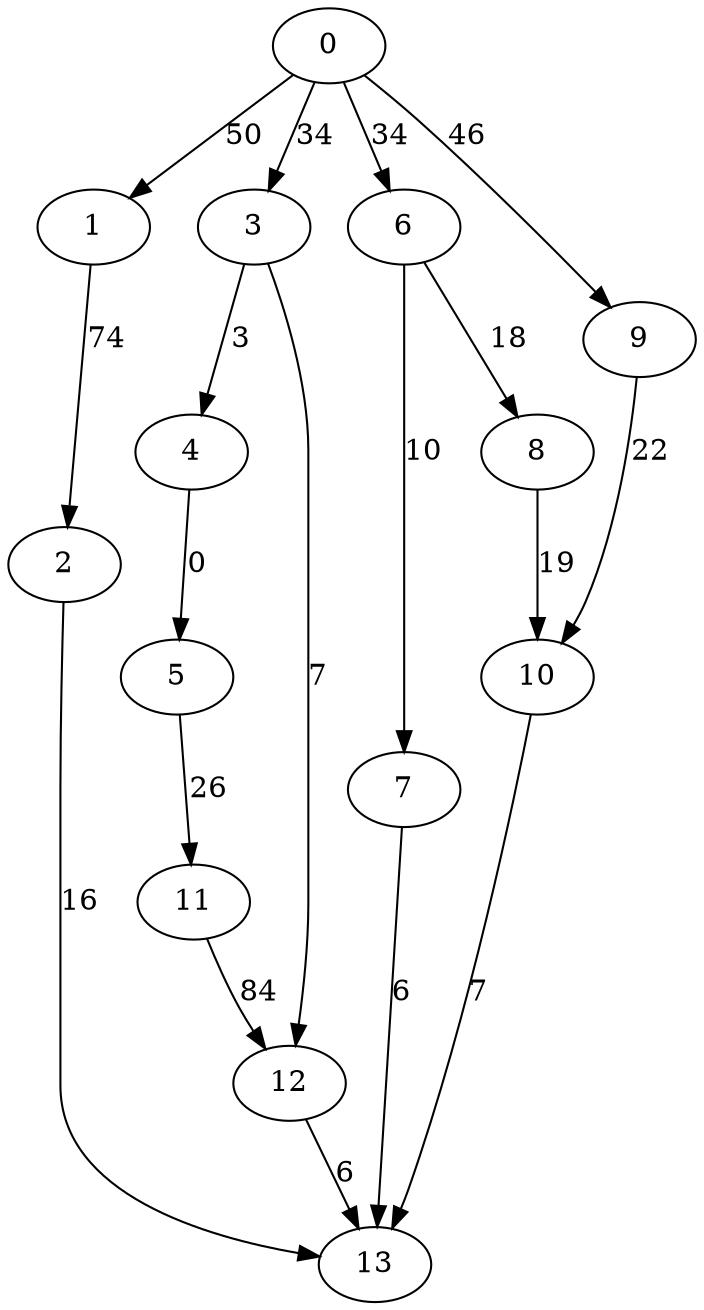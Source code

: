 digraph data4 {
0 -> 1 [ label = 50 ];
0 -> 3 [ label = 34 ];
0 -> 6 [ label = 34 ];
0 -> 9 [ label = 46 ];
1 -> 2 [ label = 74 ];
2 -> 13 [ label = 16 ];
3 -> 4 [ label = 3 ];
3 -> 12 [ label = 7 ];
4 -> 5 [ label = 0 ];
5 -> 11 [ label = 26 ];
6 -> 7 [ label = 10 ];
6 -> 8 [ label = 18 ];
7 -> 13 [ label = 6 ];
8 -> 10 [ label = 19 ];
9 -> 10 [ label = 22 ];
10 -> 13 [ label = 7 ];
11 -> 12 [ label = 84 ];
12 -> 13 [ label = 6 ];
 }

